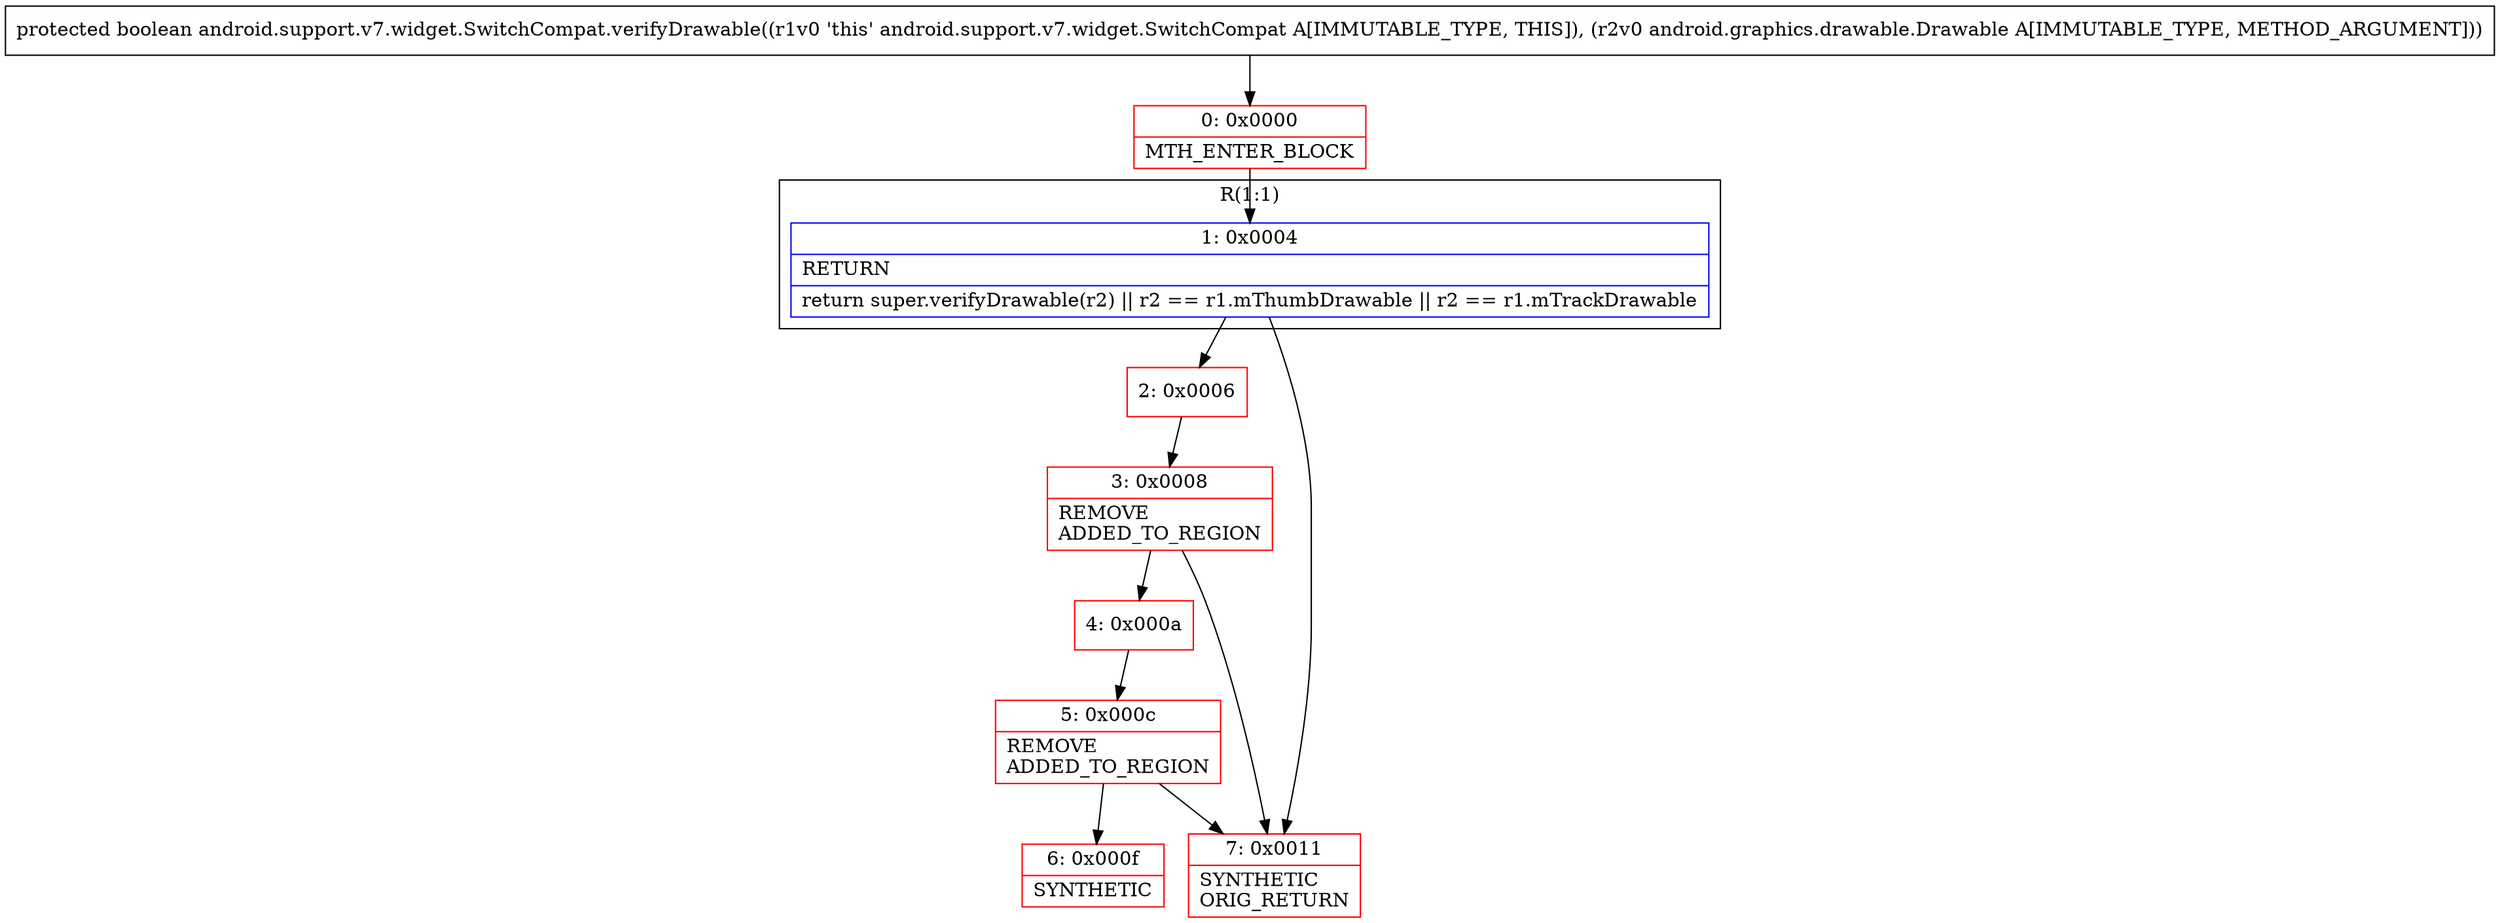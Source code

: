 digraph "CFG forandroid.support.v7.widget.SwitchCompat.verifyDrawable(Landroid\/graphics\/drawable\/Drawable;)Z" {
subgraph cluster_Region_1122605176 {
label = "R(1:1)";
node [shape=record,color=blue];
Node_1 [shape=record,label="{1\:\ 0x0004|RETURN\l|return super.verifyDrawable(r2) \|\| r2 == r1.mThumbDrawable \|\| r2 == r1.mTrackDrawable\l}"];
}
Node_0 [shape=record,color=red,label="{0\:\ 0x0000|MTH_ENTER_BLOCK\l}"];
Node_2 [shape=record,color=red,label="{2\:\ 0x0006}"];
Node_3 [shape=record,color=red,label="{3\:\ 0x0008|REMOVE\lADDED_TO_REGION\l}"];
Node_4 [shape=record,color=red,label="{4\:\ 0x000a}"];
Node_5 [shape=record,color=red,label="{5\:\ 0x000c|REMOVE\lADDED_TO_REGION\l}"];
Node_6 [shape=record,color=red,label="{6\:\ 0x000f|SYNTHETIC\l}"];
Node_7 [shape=record,color=red,label="{7\:\ 0x0011|SYNTHETIC\lORIG_RETURN\l}"];
MethodNode[shape=record,label="{protected boolean android.support.v7.widget.SwitchCompat.verifyDrawable((r1v0 'this' android.support.v7.widget.SwitchCompat A[IMMUTABLE_TYPE, THIS]), (r2v0 android.graphics.drawable.Drawable A[IMMUTABLE_TYPE, METHOD_ARGUMENT])) }"];
MethodNode -> Node_0;
Node_1 -> Node_2;
Node_1 -> Node_7;
Node_0 -> Node_1;
Node_2 -> Node_3;
Node_3 -> Node_4;
Node_3 -> Node_7;
Node_4 -> Node_5;
Node_5 -> Node_6;
Node_5 -> Node_7;
}

